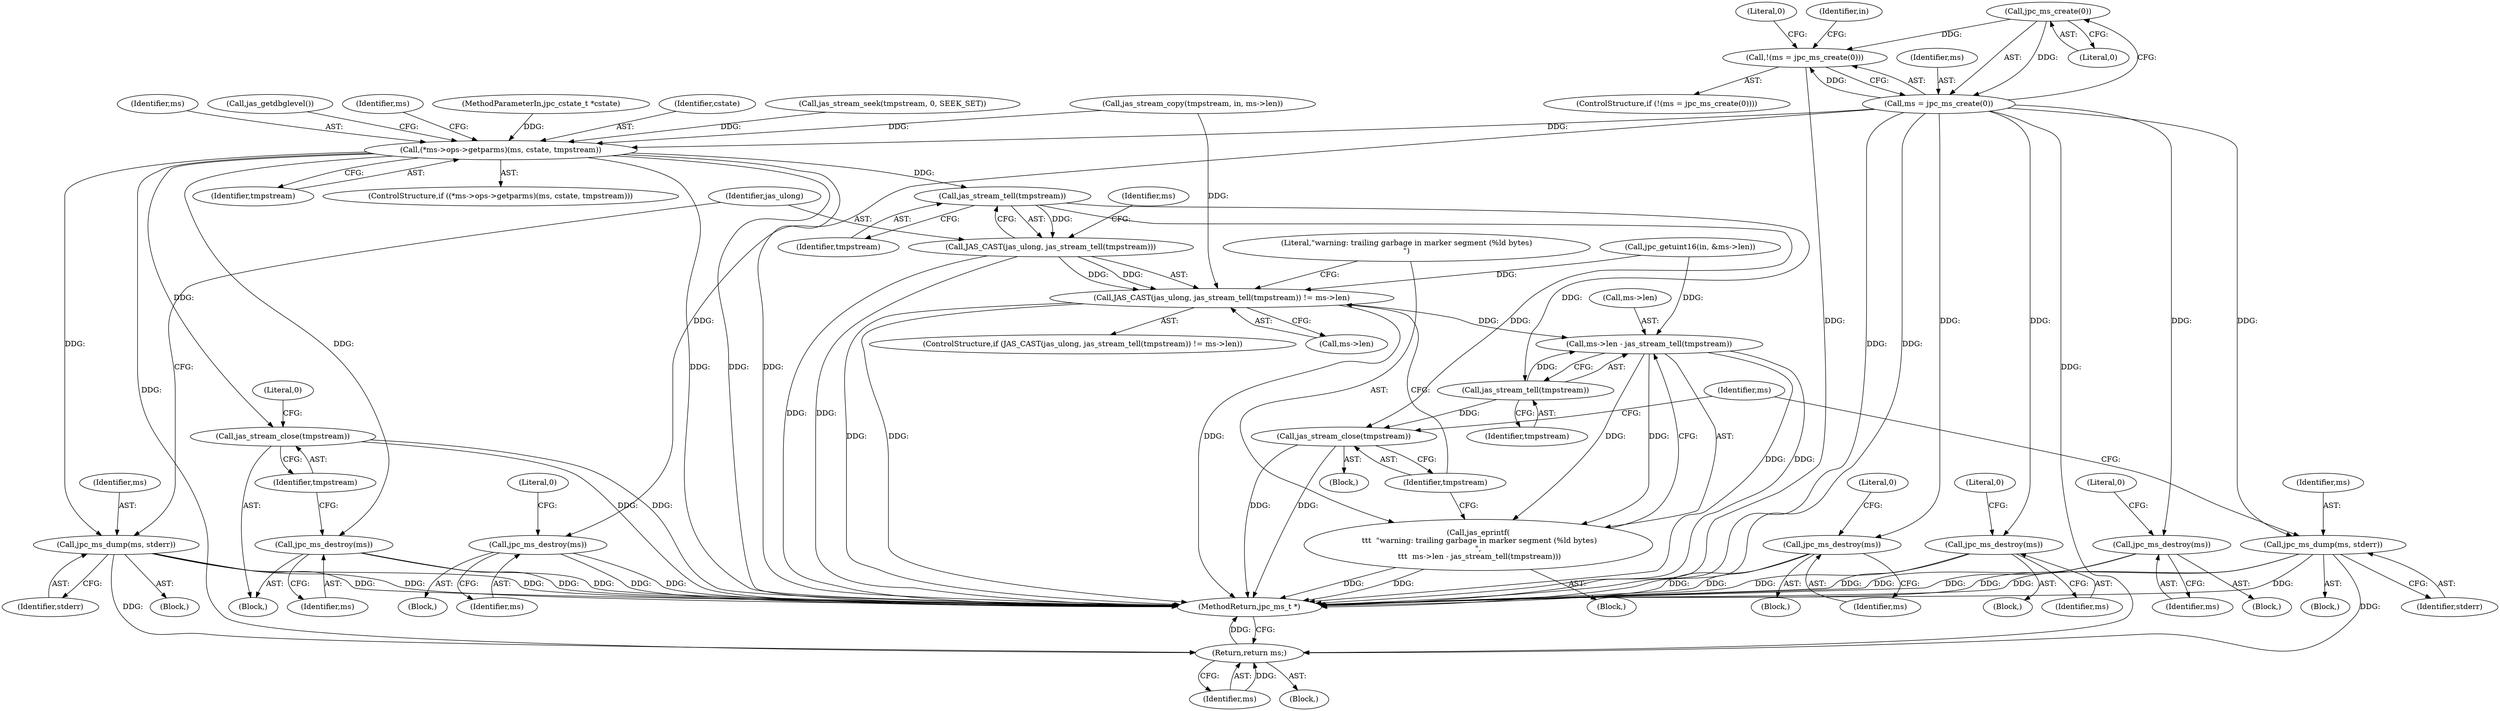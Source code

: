 digraph "0_jasper_d42b2388f7f8e0332c846675133acea151fc557a_34@API" {
"1000123" [label="(Call,jpc_ms_create(0))"];
"1000120" [label="(Call,!(ms = jpc_ms_create(0)))"];
"1000121" [label="(Call,ms = jpc_ms_create(0))"];
"1000148" [label="(Call,jpc_ms_destroy(ms))"];
"1000186" [label="(Call,jpc_ms_destroy(ms))"];
"1000203" [label="(Call,jpc_ms_destroy(ms))"];
"1000224" [label="(Call,jpc_ms_destroy(ms))"];
"1000229" [label="(Call,(*ms->ops->getparms)(ms, cstate, tmpstream))"];
"1000239" [label="(Call,jpc_ms_destroy(ms))"];
"1000241" [label="(Call,jas_stream_close(tmpstream))"];
"1000250" [label="(Call,jpc_ms_dump(ms, stderr))"];
"1000306" [label="(Return,return ms;)"];
"1000257" [label="(Call,jas_stream_tell(tmpstream))"];
"1000255" [label="(Call,JAS_CAST(jas_ulong, jas_stream_tell(tmpstream)))"];
"1000254" [label="(Call,JAS_CAST(jas_ulong, jas_stream_tell(tmpstream)) != ms->len)"];
"1000265" [label="(Call,ms->len - jas_stream_tell(tmpstream))"];
"1000263" [label="(Call,jas_eprintf(\n \t\t\t  \"warning: trailing garbage in marker segment (%ld bytes)\n\",\n \t\t\t  ms->len - jas_stream_tell(tmpstream)))"];
"1000269" [label="(Call,jas_stream_tell(tmpstream))"];
"1000271" [label="(Call,jas_stream_close(tmpstream))"];
"1000285" [label="(Call,jpc_ms_dump(ms, stderr))"];
"1000306" [label="(Return,return ms;)"];
"1000253" [label="(ControlStructure,if (JAS_CAST(jas_ulong, jas_stream_tell(tmpstream)) != ms->len))"];
"1000291" [label="(Identifier,ms)"];
"1000255" [label="(Call,JAS_CAST(jas_ulong, jas_stream_tell(tmpstream)))"];
"1000269" [label="(Call,jas_stream_tell(tmpstream))"];
"1000149" [label="(Identifier,ms)"];
"1000232" [label="(Identifier,tmpstream)"];
"1000264" [label="(Literal,\"warning: trailing garbage in marker segment (%ld bytes)\n\")"];
"1000271" [label="(Call,jas_stream_close(tmpstream))"];
"1000119" [label="(ControlStructure,if (!(ms = jpc_ms_create(0))))"];
"1000251" [label="(Identifier,ms)"];
"1000254" [label="(Call,JAS_CAST(jas_ulong, jas_stream_tell(tmpstream)) != ms->len)"];
"1000114" [label="(MethodParameterIn,jpc_cstate_t *cstate)"];
"1000202" [label="(Block,)"];
"1000265" [label="(Call,ms->len - jas_stream_tell(tmpstream))"];
"1000216" [label="(Call,jas_stream_seek(tmpstream, 0, SEEK_SET))"];
"1000286" [label="(Identifier,ms)"];
"1000307" [label="(Identifier,ms)"];
"1000244" [label="(Literal,0)"];
"1000203" [label="(Call,jpc_ms_destroy(ms))"];
"1000266" [label="(Call,ms->len)"];
"1000258" [label="(Identifier,tmpstream)"];
"1000120" [label="(Call,!(ms = jpc_ms_create(0)))"];
"1000224" [label="(Call,jpc_ms_destroy(ms))"];
"1000230" [label="(Identifier,ms)"];
"1000263" [label="(Call,jas_eprintf(\n \t\t\t  \"warning: trailing garbage in marker segment (%ld bytes)\n\",\n \t\t\t  ms->len - jas_stream_tell(tmpstream)))"];
"1000262" [label="(Block,)"];
"1000256" [label="(Identifier,jas_ulong)"];
"1000122" [label="(Identifier,ms)"];
"1000249" [label="(Block,)"];
"1000115" [label="(Block,)"];
"1000171" [label="(Block,)"];
"1000247" [label="(Call,jas_getdbglevel())"];
"1000189" [label="(Literal,0)"];
"1000206" [label="(Literal,0)"];
"1000240" [label="(Identifier,ms)"];
"1000241" [label="(Call,jas_stream_close(tmpstream))"];
"1000270" [label="(Identifier,tmpstream)"];
"1000260" [label="(Identifier,ms)"];
"1000186" [label="(Call,jpc_ms_destroy(ms))"];
"1000147" [label="(Block,)"];
"1000185" [label="(Block,)"];
"1000174" [label="(Call,jpc_getuint16(in, &ms->len))"];
"1000242" [label="(Identifier,tmpstream)"];
"1000252" [label="(Identifier,stderr)"];
"1000236" [label="(Identifier,ms)"];
"1000308" [label="(MethodReturn,jpc_ms_t *)"];
"1000287" [label="(Identifier,stderr)"];
"1000124" [label="(Literal,0)"];
"1000123" [label="(Call,jpc_ms_create(0))"];
"1000209" [label="(Call,jas_stream_copy(tmpstream, in, ms->len))"];
"1000233" [label="(Block,)"];
"1000284" [label="(Block,)"];
"1000187" [label="(Identifier,ms)"];
"1000227" [label="(Literal,0)"];
"1000228" [label="(ControlStructure,if ((*ms->ops->getparms)(ms, cstate, tmpstream)))"];
"1000272" [label="(Identifier,tmpstream)"];
"1000259" [label="(Call,ms->len)"];
"1000231" [label="(Identifier,cstate)"];
"1000225" [label="(Identifier,ms)"];
"1000285" [label="(Call,jpc_ms_dump(ms, stderr))"];
"1000127" [label="(Literal,0)"];
"1000204" [label="(Identifier,ms)"];
"1000257" [label="(Call,jas_stream_tell(tmpstream))"];
"1000131" [label="(Identifier,in)"];
"1000250" [label="(Call,jpc_ms_dump(ms, stderr))"];
"1000121" [label="(Call,ms = jpc_ms_create(0))"];
"1000239" [label="(Call,jpc_ms_destroy(ms))"];
"1000148" [label="(Call,jpc_ms_destroy(ms))"];
"1000221" [label="(Block,)"];
"1000151" [label="(Literal,0)"];
"1000229" [label="(Call,(*ms->ops->getparms)(ms, cstate, tmpstream))"];
"1000123" -> "1000121"  [label="AST: "];
"1000123" -> "1000124"  [label="CFG: "];
"1000124" -> "1000123"  [label="AST: "];
"1000121" -> "1000123"  [label="CFG: "];
"1000123" -> "1000120"  [label="DDG: "];
"1000123" -> "1000121"  [label="DDG: "];
"1000120" -> "1000119"  [label="AST: "];
"1000120" -> "1000121"  [label="CFG: "];
"1000121" -> "1000120"  [label="AST: "];
"1000127" -> "1000120"  [label="CFG: "];
"1000131" -> "1000120"  [label="CFG: "];
"1000120" -> "1000308"  [label="DDG: "];
"1000121" -> "1000120"  [label="DDG: "];
"1000122" -> "1000121"  [label="AST: "];
"1000121" -> "1000308"  [label="DDG: "];
"1000121" -> "1000308"  [label="DDG: "];
"1000121" -> "1000148"  [label="DDG: "];
"1000121" -> "1000186"  [label="DDG: "];
"1000121" -> "1000203"  [label="DDG: "];
"1000121" -> "1000224"  [label="DDG: "];
"1000121" -> "1000229"  [label="DDG: "];
"1000121" -> "1000285"  [label="DDG: "];
"1000121" -> "1000306"  [label="DDG: "];
"1000148" -> "1000147"  [label="AST: "];
"1000148" -> "1000149"  [label="CFG: "];
"1000149" -> "1000148"  [label="AST: "];
"1000151" -> "1000148"  [label="CFG: "];
"1000148" -> "1000308"  [label="DDG: "];
"1000148" -> "1000308"  [label="DDG: "];
"1000186" -> "1000185"  [label="AST: "];
"1000186" -> "1000187"  [label="CFG: "];
"1000187" -> "1000186"  [label="AST: "];
"1000189" -> "1000186"  [label="CFG: "];
"1000186" -> "1000308"  [label="DDG: "];
"1000186" -> "1000308"  [label="DDG: "];
"1000203" -> "1000202"  [label="AST: "];
"1000203" -> "1000204"  [label="CFG: "];
"1000204" -> "1000203"  [label="AST: "];
"1000206" -> "1000203"  [label="CFG: "];
"1000203" -> "1000308"  [label="DDG: "];
"1000203" -> "1000308"  [label="DDG: "];
"1000224" -> "1000221"  [label="AST: "];
"1000224" -> "1000225"  [label="CFG: "];
"1000225" -> "1000224"  [label="AST: "];
"1000227" -> "1000224"  [label="CFG: "];
"1000224" -> "1000308"  [label="DDG: "];
"1000224" -> "1000308"  [label="DDG: "];
"1000229" -> "1000228"  [label="AST: "];
"1000229" -> "1000232"  [label="CFG: "];
"1000230" -> "1000229"  [label="AST: "];
"1000231" -> "1000229"  [label="AST: "];
"1000232" -> "1000229"  [label="AST: "];
"1000236" -> "1000229"  [label="CFG: "];
"1000247" -> "1000229"  [label="CFG: "];
"1000229" -> "1000308"  [label="DDG: "];
"1000229" -> "1000308"  [label="DDG: "];
"1000229" -> "1000308"  [label="DDG: "];
"1000114" -> "1000229"  [label="DDG: "];
"1000209" -> "1000229"  [label="DDG: "];
"1000216" -> "1000229"  [label="DDG: "];
"1000229" -> "1000239"  [label="DDG: "];
"1000229" -> "1000241"  [label="DDG: "];
"1000229" -> "1000250"  [label="DDG: "];
"1000229" -> "1000257"  [label="DDG: "];
"1000229" -> "1000306"  [label="DDG: "];
"1000239" -> "1000233"  [label="AST: "];
"1000239" -> "1000240"  [label="CFG: "];
"1000240" -> "1000239"  [label="AST: "];
"1000242" -> "1000239"  [label="CFG: "];
"1000239" -> "1000308"  [label="DDG: "];
"1000239" -> "1000308"  [label="DDG: "];
"1000241" -> "1000233"  [label="AST: "];
"1000241" -> "1000242"  [label="CFG: "];
"1000242" -> "1000241"  [label="AST: "];
"1000244" -> "1000241"  [label="CFG: "];
"1000241" -> "1000308"  [label="DDG: "];
"1000241" -> "1000308"  [label="DDG: "];
"1000250" -> "1000249"  [label="AST: "];
"1000250" -> "1000252"  [label="CFG: "];
"1000251" -> "1000250"  [label="AST: "];
"1000252" -> "1000250"  [label="AST: "];
"1000256" -> "1000250"  [label="CFG: "];
"1000250" -> "1000308"  [label="DDG: "];
"1000250" -> "1000308"  [label="DDG: "];
"1000250" -> "1000308"  [label="DDG: "];
"1000250" -> "1000306"  [label="DDG: "];
"1000306" -> "1000115"  [label="AST: "];
"1000306" -> "1000307"  [label="CFG: "];
"1000307" -> "1000306"  [label="AST: "];
"1000308" -> "1000306"  [label="CFG: "];
"1000306" -> "1000308"  [label="DDG: "];
"1000307" -> "1000306"  [label="DDG: "];
"1000285" -> "1000306"  [label="DDG: "];
"1000257" -> "1000255"  [label="AST: "];
"1000257" -> "1000258"  [label="CFG: "];
"1000258" -> "1000257"  [label="AST: "];
"1000255" -> "1000257"  [label="CFG: "];
"1000257" -> "1000255"  [label="DDG: "];
"1000257" -> "1000269"  [label="DDG: "];
"1000257" -> "1000271"  [label="DDG: "];
"1000255" -> "1000254"  [label="AST: "];
"1000256" -> "1000255"  [label="AST: "];
"1000260" -> "1000255"  [label="CFG: "];
"1000255" -> "1000308"  [label="DDG: "];
"1000255" -> "1000308"  [label="DDG: "];
"1000255" -> "1000254"  [label="DDG: "];
"1000255" -> "1000254"  [label="DDG: "];
"1000254" -> "1000253"  [label="AST: "];
"1000254" -> "1000259"  [label="CFG: "];
"1000259" -> "1000254"  [label="AST: "];
"1000264" -> "1000254"  [label="CFG: "];
"1000272" -> "1000254"  [label="CFG: "];
"1000254" -> "1000308"  [label="DDG: "];
"1000254" -> "1000308"  [label="DDG: "];
"1000254" -> "1000308"  [label="DDG: "];
"1000174" -> "1000254"  [label="DDG: "];
"1000209" -> "1000254"  [label="DDG: "];
"1000254" -> "1000265"  [label="DDG: "];
"1000265" -> "1000263"  [label="AST: "];
"1000265" -> "1000269"  [label="CFG: "];
"1000266" -> "1000265"  [label="AST: "];
"1000269" -> "1000265"  [label="AST: "];
"1000263" -> "1000265"  [label="CFG: "];
"1000265" -> "1000308"  [label="DDG: "];
"1000265" -> "1000308"  [label="DDG: "];
"1000265" -> "1000263"  [label="DDG: "];
"1000265" -> "1000263"  [label="DDG: "];
"1000174" -> "1000265"  [label="DDG: "];
"1000269" -> "1000265"  [label="DDG: "];
"1000263" -> "1000262"  [label="AST: "];
"1000264" -> "1000263"  [label="AST: "];
"1000272" -> "1000263"  [label="CFG: "];
"1000263" -> "1000308"  [label="DDG: "];
"1000263" -> "1000308"  [label="DDG: "];
"1000269" -> "1000270"  [label="CFG: "];
"1000270" -> "1000269"  [label="AST: "];
"1000269" -> "1000271"  [label="DDG: "];
"1000271" -> "1000171"  [label="AST: "];
"1000271" -> "1000272"  [label="CFG: "];
"1000272" -> "1000271"  [label="AST: "];
"1000291" -> "1000271"  [label="CFG: "];
"1000271" -> "1000308"  [label="DDG: "];
"1000271" -> "1000308"  [label="DDG: "];
"1000285" -> "1000284"  [label="AST: "];
"1000285" -> "1000287"  [label="CFG: "];
"1000286" -> "1000285"  [label="AST: "];
"1000287" -> "1000285"  [label="AST: "];
"1000291" -> "1000285"  [label="CFG: "];
"1000285" -> "1000308"  [label="DDG: "];
"1000285" -> "1000308"  [label="DDG: "];
"1000285" -> "1000308"  [label="DDG: "];
}
